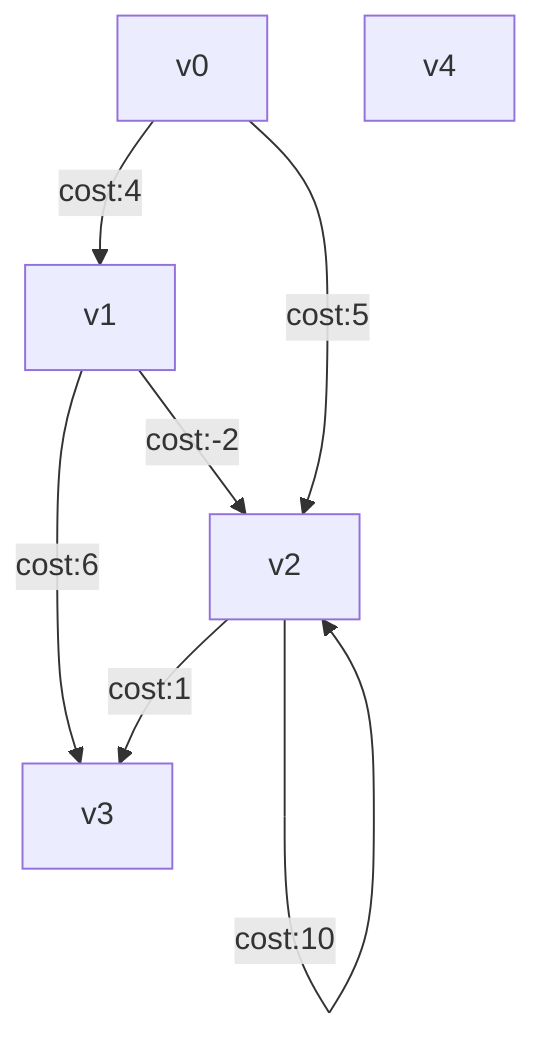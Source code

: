 graph TD;
v0--cost:4-->v1;
v1--cost:-2-->v2;
v1--cost:6-->v3;
v0--cost:5-->v2;
v2--cost:1-->v3;
v2--cost:10-->v2;
v4;